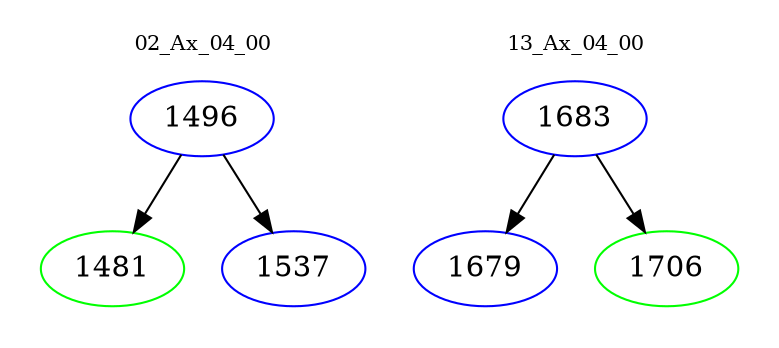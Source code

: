 digraph{
subgraph cluster_0 {
color = white
label = "02_Ax_04_00";
fontsize=10;
T0_1496 [label="1496", color="blue"]
T0_1496 -> T0_1481 [color="black"]
T0_1481 [label="1481", color="green"]
T0_1496 -> T0_1537 [color="black"]
T0_1537 [label="1537", color="blue"]
}
subgraph cluster_1 {
color = white
label = "13_Ax_04_00";
fontsize=10;
T1_1683 [label="1683", color="blue"]
T1_1683 -> T1_1679 [color="black"]
T1_1679 [label="1679", color="blue"]
T1_1683 -> T1_1706 [color="black"]
T1_1706 [label="1706", color="green"]
}
}
